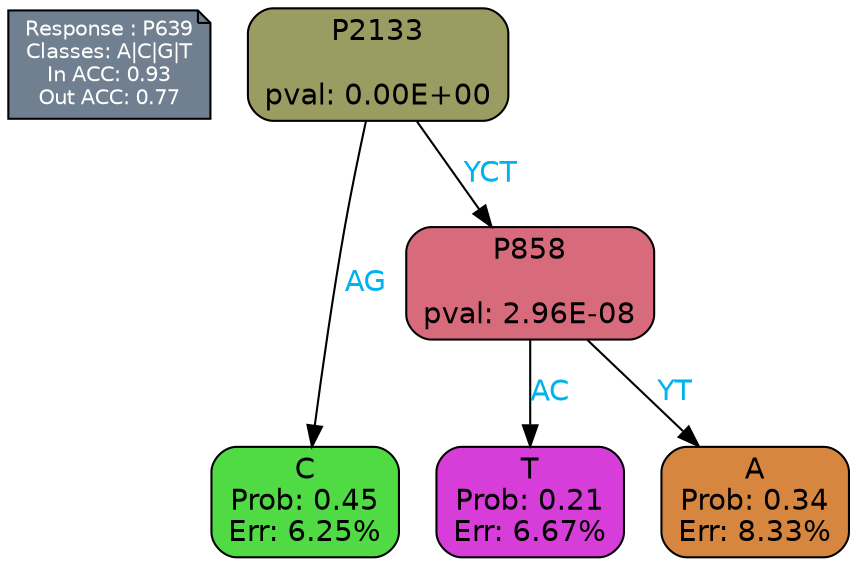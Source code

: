 digraph Tree {
node [shape=box, style="filled, rounded", color="black", fontname=helvetica] ;
graph [ranksep=equally, splines=polylines, bgcolor=transparent, dpi=600] ;
edge [fontname=helvetica] ;
LEGEND [label="Response : P639
Classes: A|C|G|T
In ACC: 0.93
Out ACC: 0.77
",shape=note,align=left,style=filled,fillcolor="slategray",fontcolor="white",fontsize=10];1 [label="P2133

pval: 0.00E+00", fillcolor="#9a9c62"] ;
2 [label="C
Prob: 0.45
Err: 6.25%", fillcolor="#50da43"] ;
3 [label="P858

pval: 2.96E-08", fillcolor="#d76a7b"] ;
4 [label="T
Prob: 0.21
Err: 6.67%", fillcolor="#d73dd9"] ;
5 [label="A
Prob: 0.34
Err: 8.33%", fillcolor="#d78640"] ;
1 -> 2 [label="AG",fontcolor=deepskyblue2] ;
1 -> 3 [label="YCT",fontcolor=deepskyblue2] ;
3 -> 4 [label="AC",fontcolor=deepskyblue2] ;
3 -> 5 [label="YT",fontcolor=deepskyblue2] ;
{rank = same; 2;4;5;}{rank = same; LEGEND;1;}}